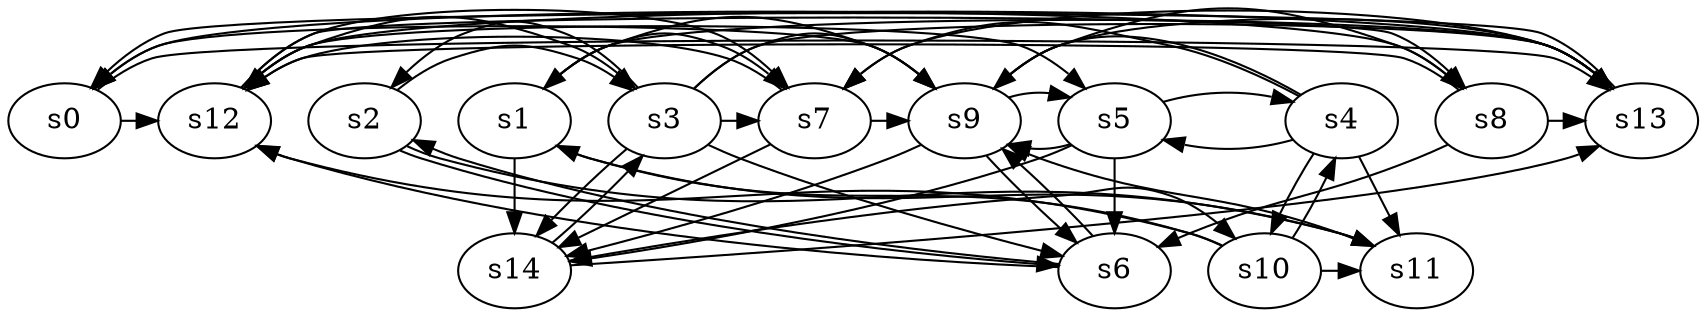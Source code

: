 digraph game_0967_complex_15 {
    s0 [name="s0", player=0];
    s1 [name="s1", player=0];
    s2 [name="s2", player=1];
    s3 [name="s3", player=0];
    s4 [name="s4", player=0];
    s5 [name="s5", player=0];
    s6 [name="s6", player=0];
    s7 [name="s7", player=0];
    s8 [name="s8", player=1, target=1];
    s9 [name="s9", player=1];
    s10 [name="s10", player=1, target=1];
    s11 [name="s11", player=0];
    s12 [name="s12", player=0];
    s13 [name="s13", player=0];
    s14 [name="s14", player=0];

    s0 -> s12 [constraint="time % 4 == 1"];
    s0 -> s13 [constraint="!(time % 6 == 3)"];
    s1 -> s7 [constraint="time % 3 == 2 && time % 4 == 1"];
    s1 -> s9 [constraint="time % 4 == 2 && time % 3 == 1"];
    s1 -> s11 [constraint="time % 3 == 1 && time % 4 == 0"];
    s1 -> s14;
    s2 -> s3 [constraint="!(time % 3 == 0)"];
    s2 -> s6 [constraint="!(time % 2 == 1)"];
    s2 -> s11 [constraint="!(time % 5 == 1)"];
    s3 -> s2 [constraint="time % 7 == 0"];
    s3 -> s6 [constraint="time % 3 == 1 && time % 5 == 3"];
    s3 -> s7 [constraint="time == 8"];
    s3 -> s9 [constraint="time == 8 || time == 12 || time == 13 || time == 16 || time == 19"];
    s3 -> s13 [constraint="!(time % 4 == 0)"];
    s3 -> s14 [constraint="time % 3 == 0 || time % 2 == 1"];
    s4 -> s5 [constraint="time % 3 == 2"];
    s4 -> s7 [constraint="time % 5 == 1 || time % 2 == 1"];
    s4 -> s9 [constraint="time == 2 || time == 15"];
    s4 -> s10;
    s4 -> s11;
    s5 -> s4 [constraint="time == 9 || time == 12"];
    s5 -> s6;
    s5 -> s9 [constraint="time % 4 == 1 && time % 3 == 2"];
    s5 -> s14 [constraint="time % 5 == 0 || time % 3 == 0"];
    s6 -> s2 [constraint="time % 3 == 0 || time % 4 == 1"];
    s6 -> s9 [constraint="time == 0 || time == 3 || time == 7 || time == 19 || time == 29"];
    s6 -> s12 [constraint="time == 3 || time == 9 || time == 11 || time == 12"];
    s7 -> s9 [constraint="time == 6 || time == 19"];
    s7 -> s12 [constraint="time % 2 == 1"];
    s7 -> s14 [constraint="time % 4 == 3 || time % 5 == 0"];
    s8 -> s0 [constraint="time % 6 == 3"];
    s8 -> s6 [constraint="time % 3 == 2 || time % 3 == 2"];
    s8 -> s12 [constraint="time == 1 || time == 8 || time == 11"];
    s8 -> s13 [constraint="!(time % 3 == 1)"];
    s9 -> s0 [constraint="!(time % 3 == 1)"];
    s9 -> s5 [constraint="time == 14"];
    s9 -> s6 [constraint="time % 4 == 2 || time % 4 == 2"];
    s9 -> s8 [constraint="time % 2 == 0"];
    s9 -> s13 [constraint="!(time % 3 == 1)"];
    s9 -> s14 [constraint="time % 2 == 1 && time % 3 == 0"];
    s10 -> s1 [constraint="time == 4 || time == 5 || time == 10 || time == 14 || time == 16"];
    s10 -> s4 [constraint="!(time % 4 == 2)"];
    s10 -> s11 [constraint="!(time % 4 == 1)"];
    s10 -> s12 [constraint="time % 3 == 1 || time % 4 == 3"];
    s11 -> s9 [constraint="!(time % 4 == 0)"];
    s12 -> s3 [constraint="time % 5 == 3"];
    s12 -> s5 [constraint="!(time % 3 == 1)"];
    s12 -> s7 [constraint="time % 2 == 1 || time % 5 == 4"];
    s12 -> s8 [constraint="time == 2 || time == 22"];
    s13 -> s0 [constraint="time % 2 == 0 && time % 3 == 2"];
    s13 -> s1 [constraint="time % 4 == 0 && time % 4 == 1"];
    s13 -> s7 [constraint="time % 4 == 3 || time % 5 == 1"];
    s13 -> s12 [constraint="time == 2"];
    s14 -> s3 [constraint="time % 4 == 0 || time % 5 == 3"];
    s14 -> s10 [constraint="time % 5 == 3 || time % 4 == 2"];
    s14 -> s13 [constraint="time % 3 == 1 || time % 3 == 0"];
}
